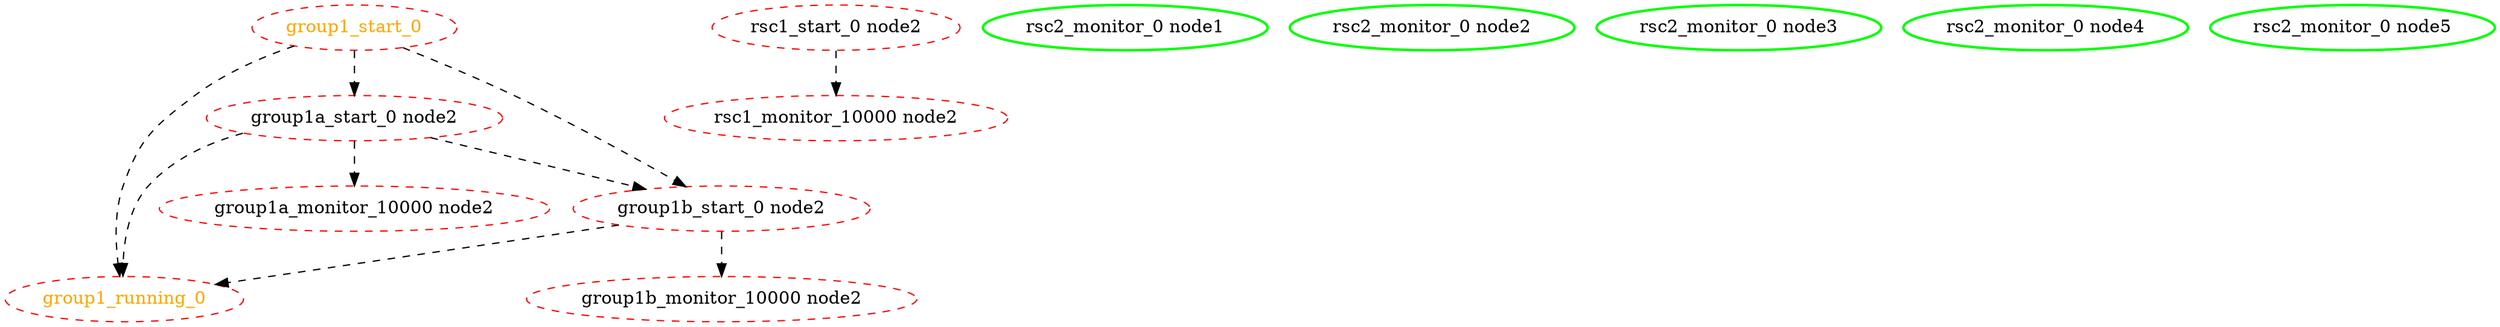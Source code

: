  digraph "g" {
"group1_running_0" [ style=dashed color="red" fontcolor="orange"]
"group1_start_0" -> "group1_running_0" [ style = dashed]
"group1_start_0" -> "group1a_start_0 node2" [ style = dashed]
"group1_start_0" -> "group1b_start_0 node2" [ style = dashed]
"group1_start_0" [ style=dashed color="red" fontcolor="orange"]
"group1a_monitor_10000 node2" [ style=dashed color="red" fontcolor="black"]
"group1a_start_0 node2" -> "group1_running_0" [ style = dashed]
"group1a_start_0 node2" -> "group1a_monitor_10000 node2" [ style = dashed]
"group1a_start_0 node2" -> "group1b_start_0 node2" [ style = dashed]
"group1a_start_0 node2" [ style=dashed color="red" fontcolor="black"]
"group1b_monitor_10000 node2" [ style=dashed color="red" fontcolor="black"]
"group1b_start_0 node2" -> "group1_running_0" [ style = dashed]
"group1b_start_0 node2" -> "group1b_monitor_10000 node2" [ style = dashed]
"group1b_start_0 node2" [ style=dashed color="red" fontcolor="black"]
"rsc1_monitor_10000 node2" [ style=dashed color="red" fontcolor="black"]
"rsc1_start_0 node2" -> "rsc1_monitor_10000 node2" [ style = dashed]
"rsc1_start_0 node2" [ style=dashed color="red" fontcolor="black"]
"rsc2_monitor_0 node1" [ style=bold color="green" fontcolor="black"]
"rsc2_monitor_0 node2" [ style=bold color="green" fontcolor="black"]
"rsc2_monitor_0 node3" [ style=bold color="green" fontcolor="black"]
"rsc2_monitor_0 node4" [ style=bold color="green" fontcolor="black"]
"rsc2_monitor_0 node5" [ style=bold color="green" fontcolor="black"]
}
